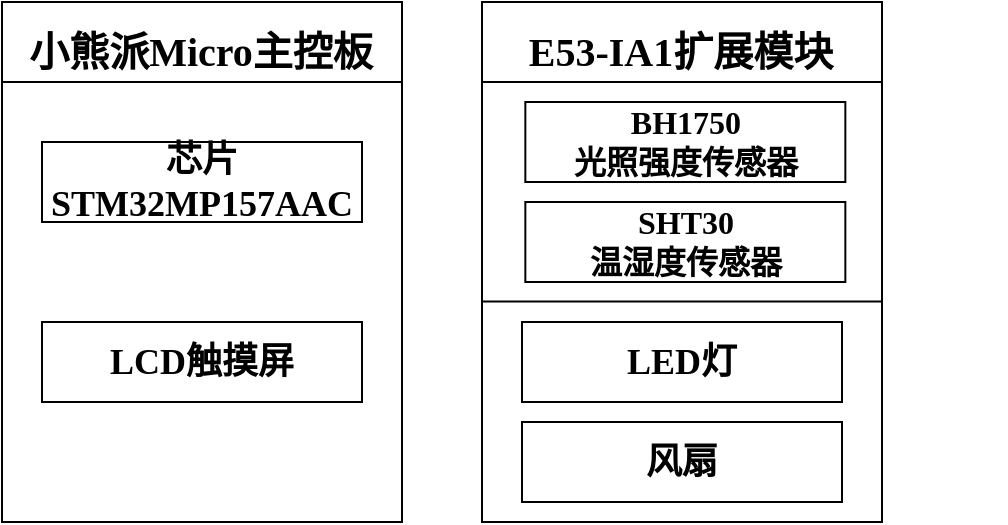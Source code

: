 <mxfile version="24.3.1" type="github">
  <diagram name="第 1 页" id="3ZTBjOKi6uMCx4f697i8">
    <mxGraphModel dx="1577" dy="379" grid="1" gridSize="10" guides="1" tooltips="1" connect="1" arrows="1" fold="1" page="1" pageScale="1" pageWidth="827" pageHeight="1169" math="0" shadow="0">
      <root>
        <mxCell id="0" />
        <mxCell id="1" parent="0" />
        <mxCell id="jWBbzzz8dNwmZsgEdaD3-3" value="" style="rounded=0;whiteSpace=wrap;html=1;fontStyle=1;container=0;fillColor=none;" vertex="1" parent="1">
          <mxGeometry x="-80" y="360" width="200" height="260" as="geometry" />
        </mxCell>
        <mxCell id="jWBbzzz8dNwmZsgEdaD3-44" value="&lt;span style=&quot;font-family: 宋体; font-size: 20px; font-weight: 700;&quot;&gt;小熊派&lt;/span&gt;&lt;span style=&quot;font-size: 20px; font-weight: 700;&quot;&gt;&lt;font face=&quot;Times New Roman&quot;&gt;Micro&lt;/font&gt;&lt;/span&gt;&lt;span style=&quot;font-family: 宋体; font-size: 20px; font-weight: 700;&quot;&gt;主控板&lt;/span&gt;" style="text;html=1;align=center;verticalAlign=middle;whiteSpace=wrap;rounded=0;" vertex="1" parent="1">
          <mxGeometry x="-71.667" y="369" width="183.333" height="30" as="geometry" />
        </mxCell>
        <mxCell id="jWBbzzz8dNwmZsgEdaD3-1" value="&lt;div&gt;&lt;span lang=&quot;EN-US&quot; style=&quot;&quot;&gt;&lt;font face=&quot;宋体&quot; style=&quot;font-size: 18px;&quot;&gt;芯片&lt;/font&gt;&lt;/span&gt;&lt;/div&gt;&lt;span lang=&quot;EN-US&quot; style=&quot;&quot;&gt;&lt;font face=&quot;Times New Roman&quot; style=&quot;font-size: 18px;&quot;&gt;STM32MP157AAC&lt;/font&gt;&lt;/span&gt;" style="rounded=0;whiteSpace=wrap;html=1;fontStyle=1;container=0;" vertex="1" parent="1">
          <mxGeometry x="-60" y="430" width="160" height="40" as="geometry" />
        </mxCell>
        <mxCell id="jWBbzzz8dNwmZsgEdaD3-5" value="&lt;font style=&quot;font-size: 18px;&quot;&gt;&lt;font face=&quot;Times New Roman&quot;&gt;LCD&lt;/font&gt;&lt;font face=&quot;宋体&quot;&gt;触摸屏&lt;/font&gt;&lt;/font&gt;" style="rounded=0;whiteSpace=wrap;html=1;fontStyle=1;container=0;" vertex="1" parent="1">
          <mxGeometry x="-60" y="520" width="160" height="40" as="geometry" />
        </mxCell>
        <mxCell id="jWBbzzz8dNwmZsgEdaD3-14" value="&lt;span style=&quot;font-size:12.0pt;font-family:&lt;br/&gt;&amp;quot;Times New Roman&amp;quot;,serif;mso-fareast-font-family:宋体;mso-bidi-theme-font:minor-bidi;&lt;br/&gt;mso-ansi-language:EN-US;mso-fareast-language:ZH-CN;mso-bidi-language:AR-SA&quot; lang=&quot;EN-US&quot;&gt;&lt;font face=&quot;Times New Roman&quot;&gt;SHT30&lt;/font&gt;&lt;/span&gt;&lt;div&gt;&lt;span style=&quot;font-size:12.0pt;font-family:宋体;mso-ascii-font-family:&amp;quot;Times New Roman&amp;quot;;&lt;br/&gt;mso-hansi-font-family:&amp;quot;Times New Roman&amp;quot;;mso-bidi-font-family:&amp;quot;Times New Roman&amp;quot;;&lt;br/&gt;mso-bidi-theme-font:minor-bidi;mso-ansi-language:EN-US;mso-fareast-language:&lt;br/&gt;ZH-CN;mso-bidi-language:AR-SA&quot;&gt;温湿度传感器&lt;/span&gt;&lt;/div&gt;" style="rounded=0;whiteSpace=wrap;html=1;fontStyle=1;container=0;" vertex="1" parent="1">
          <mxGeometry x="181.67" y="460" width="160" height="40" as="geometry" />
        </mxCell>
        <mxCell id="jWBbzzz8dNwmZsgEdaD3-16" value="&lt;span style=&quot;font-size: 12pt;&quot; lang=&quot;EN-US&quot;&gt;&lt;font face=&quot;Times New Roman&quot;&gt;BH1750&lt;/font&gt;&lt;/span&gt;&lt;div&gt;&lt;span style=&quot;font-size:12.0pt;font-family:宋体;mso-ascii-font-family:&amp;quot;Times New Roman&amp;quot;;&lt;br/&gt;mso-hansi-font-family:&amp;quot;Times New Roman&amp;quot;;mso-bidi-font-family:&amp;quot;Times New Roman&amp;quot;;&lt;br/&gt;mso-bidi-theme-font:minor-bidi;mso-ansi-language:EN-US;mso-fareast-language:&lt;br/&gt;ZH-CN;mso-bidi-language:AR-SA&quot;&gt;光照强度传感器&lt;/span&gt;&lt;br&gt;&lt;/div&gt;" style="rounded=0;whiteSpace=wrap;html=1;fontStyle=1;container=0;" vertex="1" parent="1">
          <mxGeometry x="181.67" y="410" width="160" height="40" as="geometry" />
        </mxCell>
        <mxCell id="jWBbzzz8dNwmZsgEdaD3-11" value="&lt;font style=&quot;font-size: 18px;&quot; face=&quot;Times New Roman&quot;&gt;LED&lt;/font&gt;&lt;font style=&quot;font-size: 18px;&quot; face=&quot;宋体&quot;&gt;灯&lt;/font&gt;" style="rounded=0;whiteSpace=wrap;html=1;fontStyle=1;container=0;" vertex="1" parent="1">
          <mxGeometry x="180" y="520" width="160" height="40" as="geometry" />
        </mxCell>
        <mxCell id="jWBbzzz8dNwmZsgEdaD3-12" value="&lt;span style=&quot;font-size: 18px;&quot;&gt;&lt;font face=&quot;宋体&quot;&gt;风扇&lt;/font&gt;&lt;/span&gt;" style="rounded=0;whiteSpace=wrap;html=1;fontStyle=1;container=0;" vertex="1" parent="1">
          <mxGeometry x="180" y="570" width="160" height="40" as="geometry" />
        </mxCell>
        <mxCell id="jWBbzzz8dNwmZsgEdaD3-50" value="" style="group" vertex="1" connectable="0" parent="1">
          <mxGeometry x="160" y="360" width="261.667" height="260" as="geometry" />
        </mxCell>
        <mxCell id="jWBbzzz8dNwmZsgEdaD3-53" value="" style="group" vertex="1" connectable="0" parent="jWBbzzz8dNwmZsgEdaD3-50">
          <mxGeometry width="261.667" height="260" as="geometry" />
        </mxCell>
        <mxCell id="jWBbzzz8dNwmZsgEdaD3-51" value="" style="endArrow=none;html=1;rounded=0;entryX=1;entryY=0.576;entryDx=0;entryDy=0;entryPerimeter=0;exitX=0.002;exitY=0.576;exitDx=0;exitDy=0;exitPerimeter=0;" edge="1" parent="jWBbzzz8dNwmZsgEdaD3-53">
          <mxGeometry width="50" height="50" relative="1" as="geometry">
            <mxPoint y="40" as="sourcePoint" />
            <mxPoint x="200" y="40" as="targetPoint" />
          </mxGeometry>
        </mxCell>
        <mxCell id="jWBbzzz8dNwmZsgEdaD3-47" value="&lt;span style=&quot;font-size: 20px;&quot;&gt;&lt;b style=&quot;&quot;&gt;&lt;font face=&quot;Times New Roman&quot;&gt;E53-IA1&lt;/font&gt;&lt;font face=&quot;宋体&quot;&gt;扩展模块&lt;/font&gt;&lt;/b&gt;&lt;/span&gt;" style="text;html=1;align=center;verticalAlign=middle;whiteSpace=wrap;rounded=0;" vertex="1" parent="jWBbzzz8dNwmZsgEdaD3-53">
          <mxGeometry x="8.333" y="9" width="183.333" height="30" as="geometry" />
        </mxCell>
        <mxCell id="jWBbzzz8dNwmZsgEdaD3-10" value="" style="rounded=0;whiteSpace=wrap;html=1;fontStyle=1;fillColor=none;" vertex="1" parent="jWBbzzz8dNwmZsgEdaD3-53">
          <mxGeometry width="200" height="260" as="geometry" />
        </mxCell>
        <mxCell id="jWBbzzz8dNwmZsgEdaD3-49" value="" style="endArrow=none;html=1;rounded=0;entryX=1;entryY=0.576;entryDx=0;entryDy=0;entryPerimeter=0;exitX=0.002;exitY=0.576;exitDx=0;exitDy=0;exitPerimeter=0;" edge="1" parent="jWBbzzz8dNwmZsgEdaD3-53" source="jWBbzzz8dNwmZsgEdaD3-10" target="jWBbzzz8dNwmZsgEdaD3-10">
          <mxGeometry width="50" height="50" relative="1" as="geometry">
            <mxPoint x="-10" y="130" as="sourcePoint" />
            <mxPoint x="240" y="160" as="targetPoint" />
          </mxGeometry>
        </mxCell>
        <mxCell id="jWBbzzz8dNwmZsgEdaD3-52" value="" style="endArrow=none;html=1;rounded=0;entryX=1;entryY=0.576;entryDx=0;entryDy=0;entryPerimeter=0;exitX=0.002;exitY=0.576;exitDx=0;exitDy=0;exitPerimeter=0;" edge="1" parent="1">
          <mxGeometry width="50" height="50" relative="1" as="geometry">
            <mxPoint x="-80" y="400" as="sourcePoint" />
            <mxPoint x="120" y="400" as="targetPoint" />
          </mxGeometry>
        </mxCell>
      </root>
    </mxGraphModel>
  </diagram>
</mxfile>
